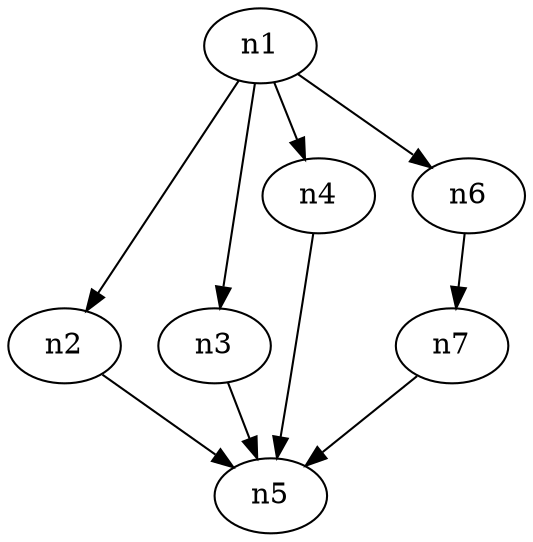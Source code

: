 digraph G {
	n1 -> n2	 [_graphml_id=e1];
	n1 -> n3	 [_graphml_id=e2];
	n1 -> n4	 [_graphml_id=e3];
	n2 -> n5	 [_graphml_id=e4];
	n3 -> n5	 [_graphml_id=e5];
	n4 -> n5	 [_graphml_id=e6];
	n1 -> n6	 [_graphml_id=e7];
	n6 -> n7	 [_graphml_id=e8];
	n7 -> n5	 [_graphml_id=e9];

	
}
